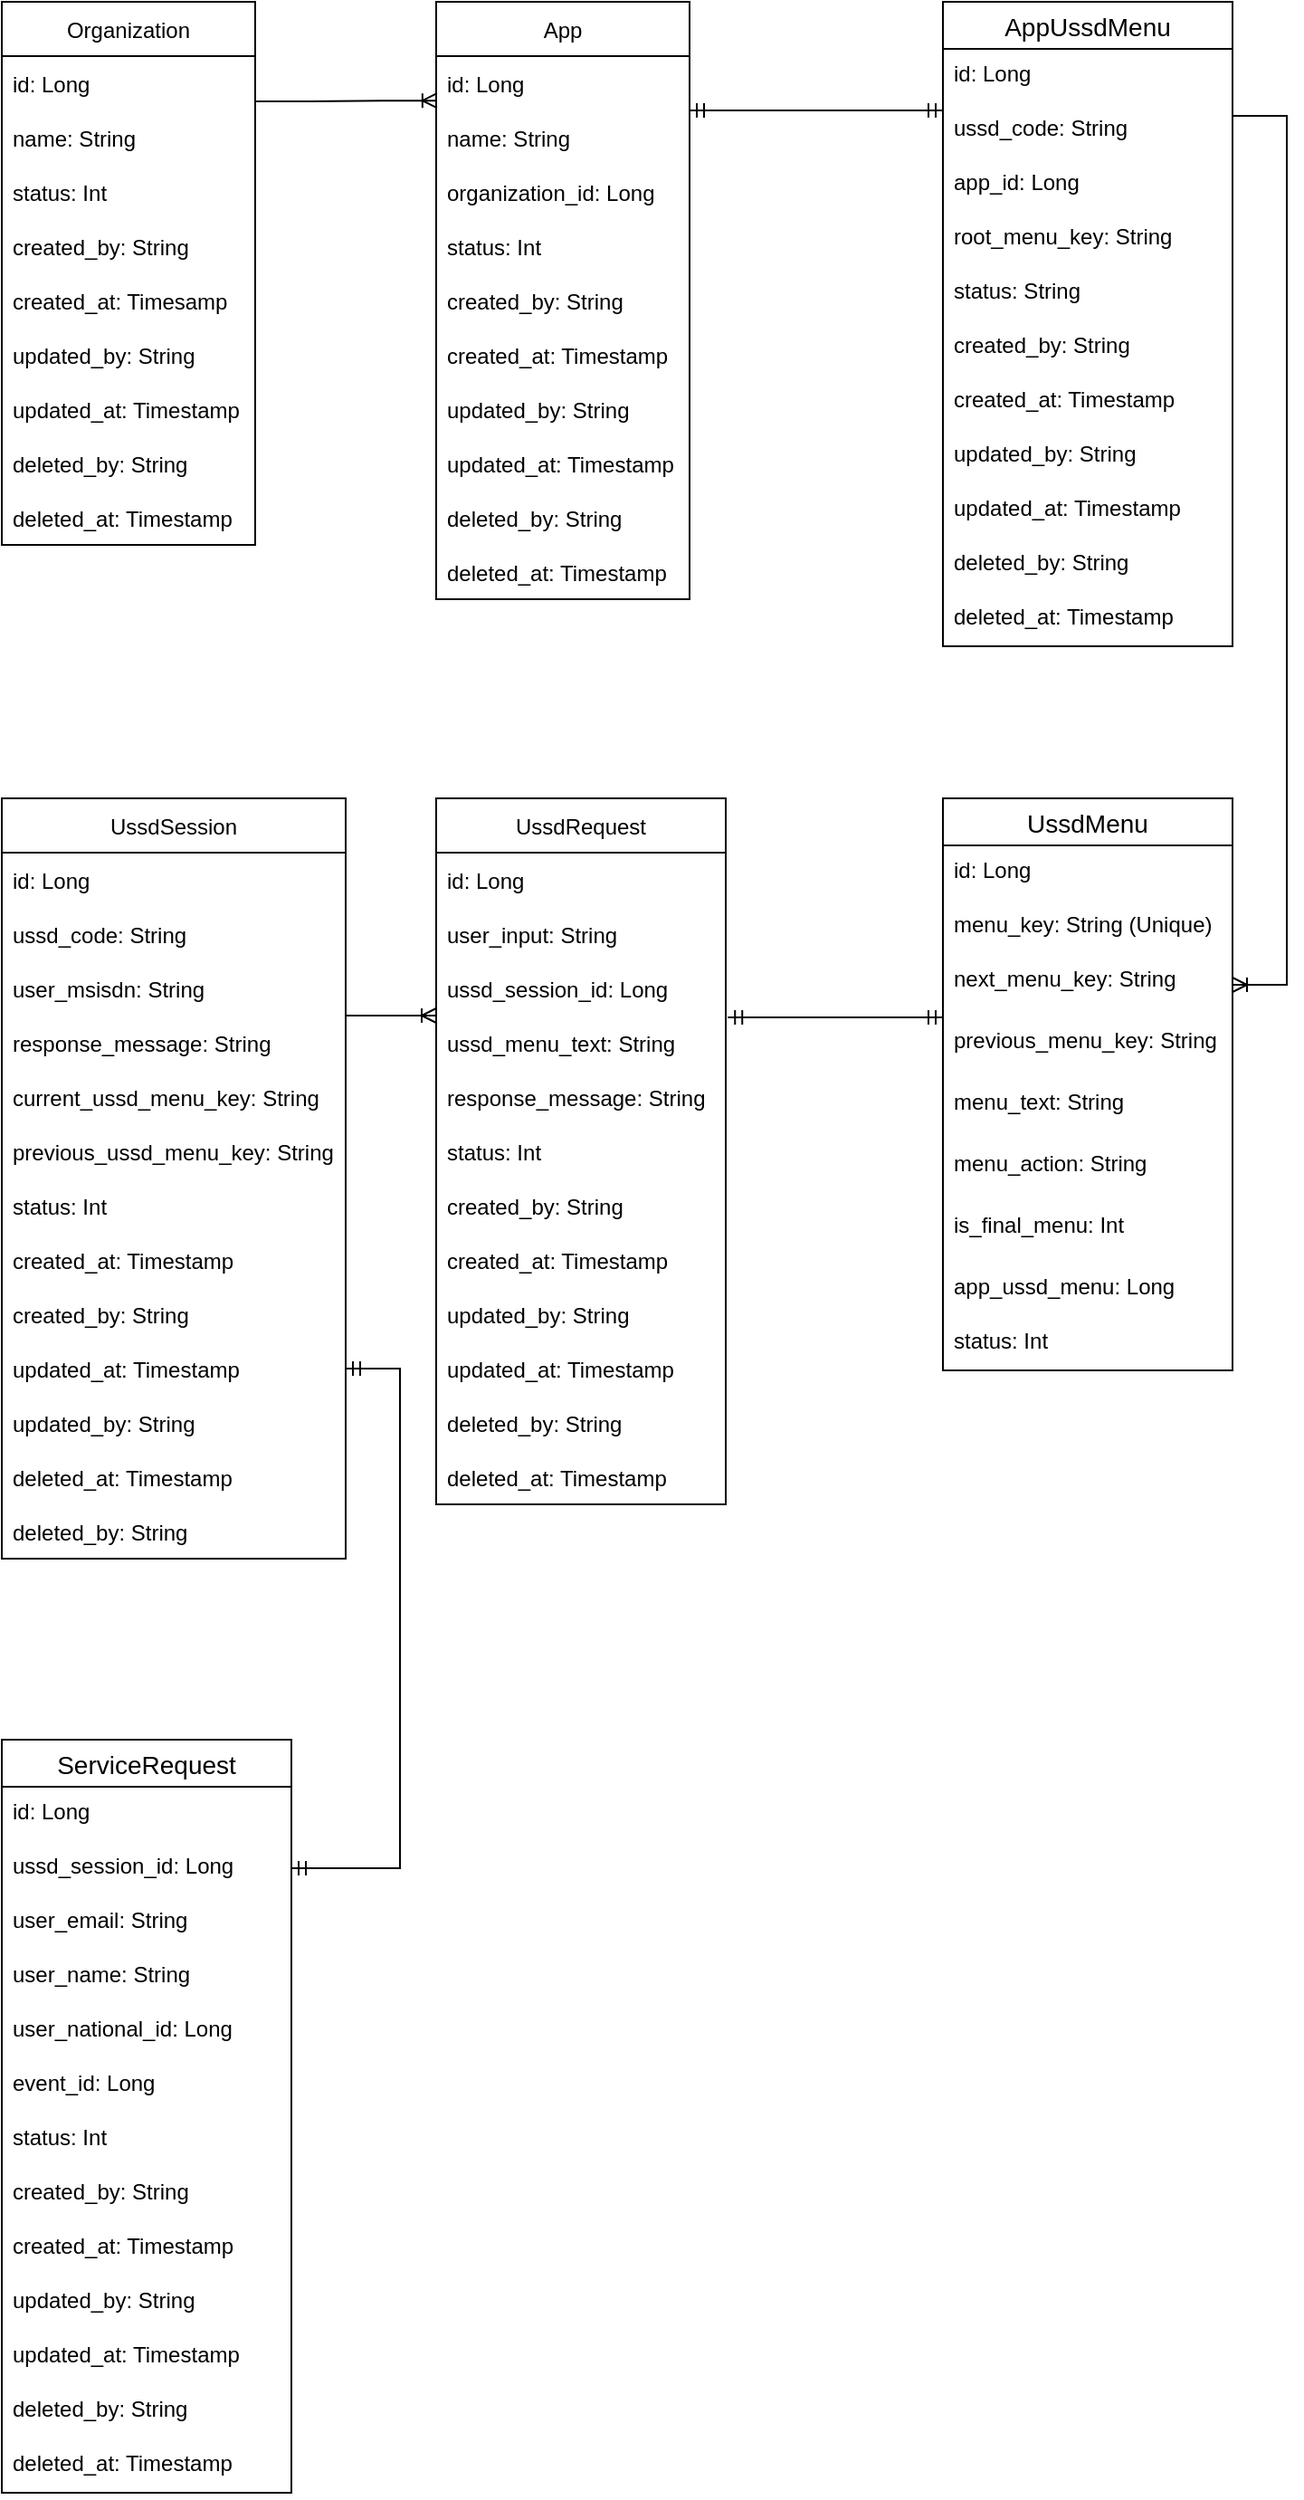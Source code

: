 <mxfile version="16.6.2" type="github" pages="2">
  <diagram id="KvQ5R8EBYwUY4ksD6bvi" name="ERD">
    <mxGraphModel dx="1472" dy="684" grid="1" gridSize="10" guides="1" tooltips="1" connect="1" arrows="1" fold="1" page="1" pageScale="1" pageWidth="1169" pageHeight="1654" math="0" shadow="0">
      <root>
        <mxCell id="0" />
        <mxCell id="1" parent="0" />
        <mxCell id="mJyw6XsFkIW_8hc0mJWz-1" value="Organization" style="swimlane;fontStyle=0;childLayout=stackLayout;horizontal=1;startSize=30;horizontalStack=0;resizeParent=1;resizeParentMax=0;resizeLast=0;collapsible=1;marginBottom=0;" parent="1" vertex="1">
          <mxGeometry x="40" y="40" width="140" height="300" as="geometry" />
        </mxCell>
        <mxCell id="mJyw6XsFkIW_8hc0mJWz-2" value="id: Long" style="text;strokeColor=none;fillColor=none;align=left;verticalAlign=middle;spacingLeft=4;spacingRight=4;overflow=hidden;points=[[0,0.5],[1,0.5]];portConstraint=eastwest;rotatable=0;" parent="mJyw6XsFkIW_8hc0mJWz-1" vertex="1">
          <mxGeometry y="30" width="140" height="30" as="geometry" />
        </mxCell>
        <mxCell id="mJyw6XsFkIW_8hc0mJWz-3" value="name: String" style="text;strokeColor=none;fillColor=none;align=left;verticalAlign=middle;spacingLeft=4;spacingRight=4;overflow=hidden;points=[[0,0.5],[1,0.5]];portConstraint=eastwest;rotatable=0;" parent="mJyw6XsFkIW_8hc0mJWz-1" vertex="1">
          <mxGeometry y="60" width="140" height="30" as="geometry" />
        </mxCell>
        <mxCell id="mJyw6XsFkIW_8hc0mJWz-42" value="status: Int" style="text;strokeColor=none;fillColor=none;align=left;verticalAlign=middle;spacingLeft=4;spacingRight=4;overflow=hidden;points=[[0,0.5],[1,0.5]];portConstraint=eastwest;rotatable=0;" parent="mJyw6XsFkIW_8hc0mJWz-1" vertex="1">
          <mxGeometry y="90" width="140" height="30" as="geometry" />
        </mxCell>
        <mxCell id="mJyw6XsFkIW_8hc0mJWz-45" value="created_by: String" style="text;strokeColor=none;fillColor=none;align=left;verticalAlign=middle;spacingLeft=4;spacingRight=4;overflow=hidden;points=[[0,0.5],[1,0.5]];portConstraint=eastwest;rotatable=0;" parent="mJyw6XsFkIW_8hc0mJWz-1" vertex="1">
          <mxGeometry y="120" width="140" height="30" as="geometry" />
        </mxCell>
        <mxCell id="mJyw6XsFkIW_8hc0mJWz-46" value="created_at: Timesamp" style="text;strokeColor=none;fillColor=none;align=left;verticalAlign=middle;spacingLeft=4;spacingRight=4;overflow=hidden;points=[[0,0.5],[1,0.5]];portConstraint=eastwest;rotatable=0;" parent="mJyw6XsFkIW_8hc0mJWz-1" vertex="1">
          <mxGeometry y="150" width="140" height="30" as="geometry" />
        </mxCell>
        <mxCell id="mJyw6XsFkIW_8hc0mJWz-47" value="updated_by: String" style="text;strokeColor=none;fillColor=none;align=left;verticalAlign=middle;spacingLeft=4;spacingRight=4;overflow=hidden;points=[[0,0.5],[1,0.5]];portConstraint=eastwest;rotatable=0;" parent="mJyw6XsFkIW_8hc0mJWz-1" vertex="1">
          <mxGeometry y="180" width="140" height="30" as="geometry" />
        </mxCell>
        <mxCell id="mJyw6XsFkIW_8hc0mJWz-48" value="updated_at: Timestamp" style="text;strokeColor=none;fillColor=none;align=left;verticalAlign=middle;spacingLeft=4;spacingRight=4;overflow=hidden;points=[[0,0.5],[1,0.5]];portConstraint=eastwest;rotatable=0;" parent="mJyw6XsFkIW_8hc0mJWz-1" vertex="1">
          <mxGeometry y="210" width="140" height="30" as="geometry" />
        </mxCell>
        <mxCell id="mJyw6XsFkIW_8hc0mJWz-49" value="deleted_by: String" style="text;strokeColor=none;fillColor=none;align=left;verticalAlign=middle;spacingLeft=4;spacingRight=4;overflow=hidden;points=[[0,0.5],[1,0.5]];portConstraint=eastwest;rotatable=0;" parent="mJyw6XsFkIW_8hc0mJWz-1" vertex="1">
          <mxGeometry y="240" width="140" height="30" as="geometry" />
        </mxCell>
        <mxCell id="mJyw6XsFkIW_8hc0mJWz-50" value="deleted_at: Timestamp" style="text;strokeColor=none;fillColor=none;align=left;verticalAlign=middle;spacingLeft=4;spacingRight=4;overflow=hidden;points=[[0,0.5],[1,0.5]];portConstraint=eastwest;rotatable=0;" parent="mJyw6XsFkIW_8hc0mJWz-1" vertex="1">
          <mxGeometry y="270" width="140" height="30" as="geometry" />
        </mxCell>
        <mxCell id="mJyw6XsFkIW_8hc0mJWz-5" value="App" style="swimlane;fontStyle=0;childLayout=stackLayout;horizontal=1;startSize=30;horizontalStack=0;resizeParent=1;resizeParentMax=0;resizeLast=0;collapsible=1;marginBottom=0;" parent="1" vertex="1">
          <mxGeometry x="280" y="40" width="140" height="330" as="geometry" />
        </mxCell>
        <mxCell id="mJyw6XsFkIW_8hc0mJWz-6" value="id: Long" style="text;strokeColor=none;fillColor=none;align=left;verticalAlign=middle;spacingLeft=4;spacingRight=4;overflow=hidden;points=[[0,0.5],[1,0.5]];portConstraint=eastwest;rotatable=0;" parent="mJyw6XsFkIW_8hc0mJWz-5" vertex="1">
          <mxGeometry y="30" width="140" height="30" as="geometry" />
        </mxCell>
        <mxCell id="mJyw6XsFkIW_8hc0mJWz-7" value="name: String" style="text;strokeColor=none;fillColor=none;align=left;verticalAlign=middle;spacingLeft=4;spacingRight=4;overflow=hidden;points=[[0,0.5],[1,0.5]];portConstraint=eastwest;rotatable=0;" parent="mJyw6XsFkIW_8hc0mJWz-5" vertex="1">
          <mxGeometry y="60" width="140" height="30" as="geometry" />
        </mxCell>
        <mxCell id="mJyw6XsFkIW_8hc0mJWz-8" value="organization_id: Long" style="text;strokeColor=none;fillColor=none;align=left;verticalAlign=middle;spacingLeft=4;spacingRight=4;overflow=hidden;points=[[0,0.5],[1,0.5]];portConstraint=eastwest;rotatable=0;" parent="mJyw6XsFkIW_8hc0mJWz-5" vertex="1">
          <mxGeometry y="90" width="140" height="30" as="geometry" />
        </mxCell>
        <mxCell id="mJyw6XsFkIW_8hc0mJWz-43" value="status: Int" style="text;strokeColor=none;fillColor=none;align=left;verticalAlign=middle;spacingLeft=4;spacingRight=4;overflow=hidden;points=[[0,0.5],[1,0.5]];portConstraint=eastwest;rotatable=0;" parent="mJyw6XsFkIW_8hc0mJWz-5" vertex="1">
          <mxGeometry y="120" width="140" height="30" as="geometry" />
        </mxCell>
        <mxCell id="mJyw6XsFkIW_8hc0mJWz-51" value="created_by: String" style="text;strokeColor=none;fillColor=none;align=left;verticalAlign=middle;spacingLeft=4;spacingRight=4;overflow=hidden;points=[[0,0.5],[1,0.5]];portConstraint=eastwest;rotatable=0;" parent="mJyw6XsFkIW_8hc0mJWz-5" vertex="1">
          <mxGeometry y="150" width="140" height="30" as="geometry" />
        </mxCell>
        <mxCell id="mJyw6XsFkIW_8hc0mJWz-58" value="created_at: Timestamp" style="text;strokeColor=none;fillColor=none;align=left;verticalAlign=middle;spacingLeft=4;spacingRight=4;overflow=hidden;points=[[0,0.5],[1,0.5]];portConstraint=eastwest;rotatable=0;" parent="mJyw6XsFkIW_8hc0mJWz-5" vertex="1">
          <mxGeometry y="180" width="140" height="30" as="geometry" />
        </mxCell>
        <mxCell id="mJyw6XsFkIW_8hc0mJWz-59" value="updated_by: String" style="text;strokeColor=none;fillColor=none;align=left;verticalAlign=middle;spacingLeft=4;spacingRight=4;overflow=hidden;points=[[0,0.5],[1,0.5]];portConstraint=eastwest;rotatable=0;" parent="mJyw6XsFkIW_8hc0mJWz-5" vertex="1">
          <mxGeometry y="210" width="140" height="30" as="geometry" />
        </mxCell>
        <mxCell id="mJyw6XsFkIW_8hc0mJWz-60" value="updated_at: Timestamp" style="text;strokeColor=none;fillColor=none;align=left;verticalAlign=middle;spacingLeft=4;spacingRight=4;overflow=hidden;points=[[0,0.5],[1,0.5]];portConstraint=eastwest;rotatable=0;" parent="mJyw6XsFkIW_8hc0mJWz-5" vertex="1">
          <mxGeometry y="240" width="140" height="30" as="geometry" />
        </mxCell>
        <mxCell id="mJyw6XsFkIW_8hc0mJWz-61" value="deleted_by: String" style="text;strokeColor=none;fillColor=none;align=left;verticalAlign=middle;spacingLeft=4;spacingRight=4;overflow=hidden;points=[[0,0.5],[1,0.5]];portConstraint=eastwest;rotatable=0;" parent="mJyw6XsFkIW_8hc0mJWz-5" vertex="1">
          <mxGeometry y="270" width="140" height="30" as="geometry" />
        </mxCell>
        <mxCell id="mJyw6XsFkIW_8hc0mJWz-62" value="deleted_at: Timestamp" style="text;strokeColor=none;fillColor=none;align=left;verticalAlign=middle;spacingLeft=4;spacingRight=4;overflow=hidden;points=[[0,0.5],[1,0.5]];portConstraint=eastwest;rotatable=0;" parent="mJyw6XsFkIW_8hc0mJWz-5" vertex="1">
          <mxGeometry y="300" width="140" height="30" as="geometry" />
        </mxCell>
        <mxCell id="mJyw6XsFkIW_8hc0mJWz-23" value="" style="edgeStyle=entityRelationEdgeStyle;fontSize=12;html=1;endArrow=ERoneToMany;rounded=0;entryX=0.003;entryY=0.82;entryDx=0;entryDy=0;entryPerimeter=0;" parent="1" target="mJyw6XsFkIW_8hc0mJWz-6" edge="1">
          <mxGeometry width="100" height="100" relative="1" as="geometry">
            <mxPoint x="180" y="95" as="sourcePoint" />
            <mxPoint x="470" y="270" as="targetPoint" />
          </mxGeometry>
        </mxCell>
        <mxCell id="mJyw6XsFkIW_8hc0mJWz-24" value="UssdMenu" style="swimlane;fontStyle=0;childLayout=stackLayout;horizontal=1;startSize=26;horizontalStack=0;resizeParent=1;resizeParentMax=0;resizeLast=0;collapsible=1;marginBottom=0;align=center;fontSize=14;" parent="1" vertex="1">
          <mxGeometry x="560" y="480" width="160" height="316" as="geometry" />
        </mxCell>
        <mxCell id="mJyw6XsFkIW_8hc0mJWz-25" value="id: Long" style="text;strokeColor=none;fillColor=none;spacingLeft=4;spacingRight=4;overflow=hidden;rotatable=0;points=[[0,0.5],[1,0.5]];portConstraint=eastwest;fontSize=12;" parent="mJyw6XsFkIW_8hc0mJWz-24" vertex="1">
          <mxGeometry y="26" width="160" height="30" as="geometry" />
        </mxCell>
        <mxCell id="mJyw6XsFkIW_8hc0mJWz-26" value="menu_key: String (Unique)" style="text;strokeColor=none;fillColor=none;spacingLeft=4;spacingRight=4;overflow=hidden;rotatable=0;points=[[0,0.5],[1,0.5]];portConstraint=eastwest;fontSize=12;" parent="mJyw6XsFkIW_8hc0mJWz-24" vertex="1">
          <mxGeometry y="56" width="160" height="30" as="geometry" />
        </mxCell>
        <mxCell id="mJyw6XsFkIW_8hc0mJWz-27" value="next_menu_key: String" style="text;strokeColor=none;fillColor=none;spacingLeft=4;spacingRight=4;overflow=hidden;rotatable=0;points=[[0,0.5],[1,0.5]];portConstraint=eastwest;fontSize=12;" parent="mJyw6XsFkIW_8hc0mJWz-24" vertex="1">
          <mxGeometry y="86" width="160" height="34" as="geometry" />
        </mxCell>
        <mxCell id="mJyw6XsFkIW_8hc0mJWz-28" value="previous_menu_key: String" style="text;strokeColor=none;fillColor=none;spacingLeft=4;spacingRight=4;overflow=hidden;rotatable=0;points=[[0,0.5],[1,0.5]];portConstraint=eastwest;fontSize=12;" parent="mJyw6XsFkIW_8hc0mJWz-24" vertex="1">
          <mxGeometry y="120" width="160" height="34" as="geometry" />
        </mxCell>
        <mxCell id="mJyw6XsFkIW_8hc0mJWz-29" value="menu_text: String" style="text;strokeColor=none;fillColor=none;spacingLeft=4;spacingRight=4;overflow=hidden;rotatable=0;points=[[0,0.5],[1,0.5]];portConstraint=eastwest;fontSize=12;" parent="mJyw6XsFkIW_8hc0mJWz-24" vertex="1">
          <mxGeometry y="154" width="160" height="34" as="geometry" />
        </mxCell>
        <mxCell id="mJyw6XsFkIW_8hc0mJWz-39" value="menu_action: String" style="text;strokeColor=none;fillColor=none;spacingLeft=4;spacingRight=4;overflow=hidden;rotatable=0;points=[[0,0.5],[1,0.5]];portConstraint=eastwest;fontSize=12;" parent="mJyw6XsFkIW_8hc0mJWz-24" vertex="1">
          <mxGeometry y="188" width="160" height="34" as="geometry" />
        </mxCell>
        <mxCell id="mJyw6XsFkIW_8hc0mJWz-41" value="is_final_menu: Int" style="text;strokeColor=none;fillColor=none;spacingLeft=4;spacingRight=4;overflow=hidden;rotatable=0;points=[[0,0.5],[1,0.5]];portConstraint=eastwest;fontSize=12;" parent="mJyw6XsFkIW_8hc0mJWz-24" vertex="1">
          <mxGeometry y="222" width="160" height="34" as="geometry" />
        </mxCell>
        <mxCell id="mJyw6XsFkIW_8hc0mJWz-63" value="app_ussd_menu: Long" style="text;strokeColor=none;fillColor=none;spacingLeft=4;spacingRight=4;overflow=hidden;rotatable=0;points=[[0,0.5],[1,0.5]];portConstraint=eastwest;fontSize=12;" parent="mJyw6XsFkIW_8hc0mJWz-24" vertex="1">
          <mxGeometry y="256" width="160" height="30" as="geometry" />
        </mxCell>
        <mxCell id="GlEYW9tfqI5fet_0SVPQ-40" value="status: Int" style="text;strokeColor=none;fillColor=none;spacingLeft=4;spacingRight=4;overflow=hidden;rotatable=0;points=[[0,0.5],[1,0.5]];portConstraint=eastwest;fontSize=12;" vertex="1" parent="mJyw6XsFkIW_8hc0mJWz-24">
          <mxGeometry y="286" width="160" height="30" as="geometry" />
        </mxCell>
        <mxCell id="mJyw6XsFkIW_8hc0mJWz-31" value="AppUssdMenu" style="swimlane;fontStyle=0;childLayout=stackLayout;horizontal=1;startSize=26;horizontalStack=0;resizeParent=1;resizeParentMax=0;resizeLast=0;collapsible=1;marginBottom=0;align=center;fontSize=14;" parent="1" vertex="1">
          <mxGeometry x="560" y="40" width="160" height="356" as="geometry" />
        </mxCell>
        <mxCell id="mJyw6XsFkIW_8hc0mJWz-32" value="id: Long" style="text;strokeColor=none;fillColor=none;spacingLeft=4;spacingRight=4;overflow=hidden;rotatable=0;points=[[0,0.5],[1,0.5]];portConstraint=eastwest;fontSize=12;" parent="mJyw6XsFkIW_8hc0mJWz-31" vertex="1">
          <mxGeometry y="26" width="160" height="30" as="geometry" />
        </mxCell>
        <mxCell id="mJyw6XsFkIW_8hc0mJWz-33" value="ussd_code: String" style="text;strokeColor=none;fillColor=none;spacingLeft=4;spacingRight=4;overflow=hidden;rotatable=0;points=[[0,0.5],[1,0.5]];portConstraint=eastwest;fontSize=12;" parent="mJyw6XsFkIW_8hc0mJWz-31" vertex="1">
          <mxGeometry y="56" width="160" height="30" as="geometry" />
        </mxCell>
        <mxCell id="mJyw6XsFkIW_8hc0mJWz-34" value="app_id: Long" style="text;strokeColor=none;fillColor=none;spacingLeft=4;spacingRight=4;overflow=hidden;rotatable=0;points=[[0,0.5],[1,0.5]];portConstraint=eastwest;fontSize=12;" parent="mJyw6XsFkIW_8hc0mJWz-31" vertex="1">
          <mxGeometry y="86" width="160" height="30" as="geometry" />
        </mxCell>
        <mxCell id="mJyw6XsFkIW_8hc0mJWz-40" value="root_menu_key: String" style="text;strokeColor=none;fillColor=none;spacingLeft=4;spacingRight=4;overflow=hidden;rotatable=0;points=[[0,0.5],[1,0.5]];portConstraint=eastwest;fontSize=12;" parent="mJyw6XsFkIW_8hc0mJWz-31" vertex="1">
          <mxGeometry y="116" width="160" height="30" as="geometry" />
        </mxCell>
        <mxCell id="mJyw6XsFkIW_8hc0mJWz-44" value="status: String" style="text;strokeColor=none;fillColor=none;spacingLeft=4;spacingRight=4;overflow=hidden;rotatable=0;points=[[0,0.5],[1,0.5]];portConstraint=eastwest;fontSize=12;" parent="mJyw6XsFkIW_8hc0mJWz-31" vertex="1">
          <mxGeometry y="146" width="160" height="30" as="geometry" />
        </mxCell>
        <mxCell id="6i5yglQuE1BQO9XLoFf_-1" value="created_by: String" style="text;strokeColor=none;fillColor=none;spacingLeft=4;spacingRight=4;overflow=hidden;rotatable=0;points=[[0,0.5],[1,0.5]];portConstraint=eastwest;fontSize=12;" vertex="1" parent="mJyw6XsFkIW_8hc0mJWz-31">
          <mxGeometry y="176" width="160" height="30" as="geometry" />
        </mxCell>
        <mxCell id="6i5yglQuE1BQO9XLoFf_-2" value="created_at: Timestamp" style="text;strokeColor=none;fillColor=none;spacingLeft=4;spacingRight=4;overflow=hidden;rotatable=0;points=[[0,0.5],[1,0.5]];portConstraint=eastwest;fontSize=12;" vertex="1" parent="mJyw6XsFkIW_8hc0mJWz-31">
          <mxGeometry y="206" width="160" height="30" as="geometry" />
        </mxCell>
        <mxCell id="6i5yglQuE1BQO9XLoFf_-3" value="updated_by: String" style="text;strokeColor=none;fillColor=none;spacingLeft=4;spacingRight=4;overflow=hidden;rotatable=0;points=[[0,0.5],[1,0.5]];portConstraint=eastwest;fontSize=12;" vertex="1" parent="mJyw6XsFkIW_8hc0mJWz-31">
          <mxGeometry y="236" width="160" height="30" as="geometry" />
        </mxCell>
        <mxCell id="6i5yglQuE1BQO9XLoFf_-4" value="updated_at: Timestamp" style="text;strokeColor=none;fillColor=none;spacingLeft=4;spacingRight=4;overflow=hidden;rotatable=0;points=[[0,0.5],[1,0.5]];portConstraint=eastwest;fontSize=12;" vertex="1" parent="mJyw6XsFkIW_8hc0mJWz-31">
          <mxGeometry y="266" width="160" height="30" as="geometry" />
        </mxCell>
        <mxCell id="6i5yglQuE1BQO9XLoFf_-5" value="deleted_by: String" style="text;strokeColor=none;fillColor=none;spacingLeft=4;spacingRight=4;overflow=hidden;rotatable=0;points=[[0,0.5],[1,0.5]];portConstraint=eastwest;fontSize=12;" vertex="1" parent="mJyw6XsFkIW_8hc0mJWz-31">
          <mxGeometry y="296" width="160" height="30" as="geometry" />
        </mxCell>
        <mxCell id="6i5yglQuE1BQO9XLoFf_-6" value="deleted_at: Timestamp" style="text;strokeColor=none;fillColor=none;spacingLeft=4;spacingRight=4;overflow=hidden;rotatable=0;points=[[0,0.5],[1,0.5]];portConstraint=eastwest;fontSize=12;" vertex="1" parent="mJyw6XsFkIW_8hc0mJWz-31">
          <mxGeometry y="326" width="160" height="30" as="geometry" />
        </mxCell>
        <mxCell id="mJyw6XsFkIW_8hc0mJWz-37" value="" style="edgeStyle=entityRelationEdgeStyle;fontSize=12;html=1;endArrow=ERmandOne;startArrow=ERmandOne;rounded=0;" parent="1" edge="1">
          <mxGeometry width="100" height="100" relative="1" as="geometry">
            <mxPoint x="420" y="100" as="sourcePoint" />
            <mxPoint x="560" y="100" as="targetPoint" />
          </mxGeometry>
        </mxCell>
        <mxCell id="mJyw6XsFkIW_8hc0mJWz-38" value="" style="edgeStyle=entityRelationEdgeStyle;fontSize=12;html=1;endArrow=ERoneToMany;rounded=0;entryX=1;entryY=0.5;entryDx=0;entryDy=0;" parent="1" target="mJyw6XsFkIW_8hc0mJWz-27" edge="1">
          <mxGeometry width="100" height="100" relative="1" as="geometry">
            <mxPoint x="720" y="103" as="sourcePoint" />
            <mxPoint x="790" y="460" as="targetPoint" />
          </mxGeometry>
        </mxCell>
        <mxCell id="GlEYW9tfqI5fet_0SVPQ-1" value="UssdSession" style="swimlane;fontStyle=0;childLayout=stackLayout;horizontal=1;startSize=30;horizontalStack=0;resizeParent=1;resizeParentMax=0;resizeLast=0;collapsible=1;marginBottom=0;" vertex="1" parent="1">
          <mxGeometry x="40" y="480" width="190" height="420" as="geometry" />
        </mxCell>
        <mxCell id="GlEYW9tfqI5fet_0SVPQ-2" value="id: Long" style="text;strokeColor=none;fillColor=none;align=left;verticalAlign=middle;spacingLeft=4;spacingRight=4;overflow=hidden;points=[[0,0.5],[1,0.5]];portConstraint=eastwest;rotatable=0;" vertex="1" parent="GlEYW9tfqI5fet_0SVPQ-1">
          <mxGeometry y="30" width="190" height="30" as="geometry" />
        </mxCell>
        <mxCell id="GlEYW9tfqI5fet_0SVPQ-3" value="ussd_code: String" style="text;strokeColor=none;fillColor=none;align=left;verticalAlign=middle;spacingLeft=4;spacingRight=4;overflow=hidden;points=[[0,0.5],[1,0.5]];portConstraint=eastwest;rotatable=0;" vertex="1" parent="GlEYW9tfqI5fet_0SVPQ-1">
          <mxGeometry y="60" width="190" height="30" as="geometry" />
        </mxCell>
        <mxCell id="GlEYW9tfqI5fet_0SVPQ-43" value="user_msisdn: String" style="text;strokeColor=none;fillColor=none;align=left;verticalAlign=middle;spacingLeft=4;spacingRight=4;overflow=hidden;points=[[0,0.5],[1,0.5]];portConstraint=eastwest;rotatable=0;" vertex="1" parent="GlEYW9tfqI5fet_0SVPQ-1">
          <mxGeometry y="90" width="190" height="30" as="geometry" />
        </mxCell>
        <mxCell id="GlEYW9tfqI5fet_0SVPQ-28" value="response_message: String" style="text;strokeColor=none;fillColor=none;align=left;verticalAlign=middle;spacingLeft=4;spacingRight=4;overflow=hidden;points=[[0,0.5],[1,0.5]];portConstraint=eastwest;rotatable=0;" vertex="1" parent="GlEYW9tfqI5fet_0SVPQ-1">
          <mxGeometry y="120" width="190" height="30" as="geometry" />
        </mxCell>
        <mxCell id="6i5yglQuE1BQO9XLoFf_-7" value="current_ussd_menu_key: String" style="text;strokeColor=none;fillColor=none;align=left;verticalAlign=middle;spacingLeft=4;spacingRight=4;overflow=hidden;points=[[0,0.5],[1,0.5]];portConstraint=eastwest;rotatable=0;" vertex="1" parent="GlEYW9tfqI5fet_0SVPQ-1">
          <mxGeometry y="150" width="190" height="30" as="geometry" />
        </mxCell>
        <mxCell id="6i5yglQuE1BQO9XLoFf_-8" value="previous_ussd_menu_key: String" style="text;strokeColor=none;fillColor=none;align=left;verticalAlign=middle;spacingLeft=4;spacingRight=4;overflow=hidden;points=[[0,0.5],[1,0.5]];portConstraint=eastwest;rotatable=0;" vertex="1" parent="GlEYW9tfqI5fet_0SVPQ-1">
          <mxGeometry y="180" width="190" height="30" as="geometry" />
        </mxCell>
        <mxCell id="GlEYW9tfqI5fet_0SVPQ-27" value="status: Int" style="text;strokeColor=none;fillColor=none;align=left;verticalAlign=middle;spacingLeft=4;spacingRight=4;overflow=hidden;points=[[0,0.5],[1,0.5]];portConstraint=eastwest;rotatable=0;" vertex="1" parent="GlEYW9tfqI5fet_0SVPQ-1">
          <mxGeometry y="210" width="190" height="30" as="geometry" />
        </mxCell>
        <mxCell id="GlEYW9tfqI5fet_0SVPQ-4" value="created_at: Timestamp" style="text;strokeColor=none;fillColor=none;align=left;verticalAlign=middle;spacingLeft=4;spacingRight=4;overflow=hidden;points=[[0,0.5],[1,0.5]];portConstraint=eastwest;rotatable=0;" vertex="1" parent="GlEYW9tfqI5fet_0SVPQ-1">
          <mxGeometry y="240" width="190" height="30" as="geometry" />
        </mxCell>
        <mxCell id="GlEYW9tfqI5fet_0SVPQ-5" value="created_by: String" style="text;strokeColor=none;fillColor=none;align=left;verticalAlign=middle;spacingLeft=4;spacingRight=4;overflow=hidden;points=[[0,0.5],[1,0.5]];portConstraint=eastwest;rotatable=0;" vertex="1" parent="GlEYW9tfqI5fet_0SVPQ-1">
          <mxGeometry y="270" width="190" height="30" as="geometry" />
        </mxCell>
        <mxCell id="GlEYW9tfqI5fet_0SVPQ-6" value="updated_at: Timestamp" style="text;strokeColor=none;fillColor=none;align=left;verticalAlign=middle;spacingLeft=4;spacingRight=4;overflow=hidden;points=[[0,0.5],[1,0.5]];portConstraint=eastwest;rotatable=0;" vertex="1" parent="GlEYW9tfqI5fet_0SVPQ-1">
          <mxGeometry y="300" width="190" height="30" as="geometry" />
        </mxCell>
        <mxCell id="GlEYW9tfqI5fet_0SVPQ-7" value="updated_by: String" style="text;strokeColor=none;fillColor=none;align=left;verticalAlign=middle;spacingLeft=4;spacingRight=4;overflow=hidden;points=[[0,0.5],[1,0.5]];portConstraint=eastwest;rotatable=0;" vertex="1" parent="GlEYW9tfqI5fet_0SVPQ-1">
          <mxGeometry y="330" width="190" height="30" as="geometry" />
        </mxCell>
        <mxCell id="GlEYW9tfqI5fet_0SVPQ-8" value="deleted_at: Timestamp" style="text;strokeColor=none;fillColor=none;align=left;verticalAlign=middle;spacingLeft=4;spacingRight=4;overflow=hidden;points=[[0,0.5],[1,0.5]];portConstraint=eastwest;rotatable=0;" vertex="1" parent="GlEYW9tfqI5fet_0SVPQ-1">
          <mxGeometry y="360" width="190" height="30" as="geometry" />
        </mxCell>
        <mxCell id="GlEYW9tfqI5fet_0SVPQ-9" value="deleted_by: String" style="text;strokeColor=none;fillColor=none;align=left;verticalAlign=middle;spacingLeft=4;spacingRight=4;overflow=hidden;points=[[0,0.5],[1,0.5]];portConstraint=eastwest;rotatable=0;" vertex="1" parent="GlEYW9tfqI5fet_0SVPQ-1">
          <mxGeometry y="390" width="190" height="30" as="geometry" />
        </mxCell>
        <mxCell id="GlEYW9tfqI5fet_0SVPQ-10" value="UssdRequest" style="swimlane;fontStyle=0;childLayout=stackLayout;horizontal=1;startSize=30;horizontalStack=0;resizeParent=1;resizeParentMax=0;resizeLast=0;collapsible=1;marginBottom=0;" vertex="1" parent="1">
          <mxGeometry x="280" y="480" width="160" height="390" as="geometry" />
        </mxCell>
        <mxCell id="GlEYW9tfqI5fet_0SVPQ-11" value="id: Long" style="text;strokeColor=none;fillColor=none;align=left;verticalAlign=middle;spacingLeft=4;spacingRight=4;overflow=hidden;points=[[0,0.5],[1,0.5]];portConstraint=eastwest;rotatable=0;" vertex="1" parent="GlEYW9tfqI5fet_0SVPQ-10">
          <mxGeometry y="30" width="160" height="30" as="geometry" />
        </mxCell>
        <mxCell id="GlEYW9tfqI5fet_0SVPQ-12" value="user_input: String" style="text;strokeColor=none;fillColor=none;align=left;verticalAlign=middle;spacingLeft=4;spacingRight=4;overflow=hidden;points=[[0,0.5],[1,0.5]];portConstraint=eastwest;rotatable=0;" vertex="1" parent="GlEYW9tfqI5fet_0SVPQ-10">
          <mxGeometry y="60" width="160" height="30" as="geometry" />
        </mxCell>
        <mxCell id="GlEYW9tfqI5fet_0SVPQ-13" value="ussd_session_id: Long" style="text;strokeColor=none;fillColor=none;align=left;verticalAlign=middle;spacingLeft=4;spacingRight=4;overflow=hidden;points=[[0,0.5],[1,0.5]];portConstraint=eastwest;rotatable=0;" vertex="1" parent="GlEYW9tfqI5fet_0SVPQ-10">
          <mxGeometry y="90" width="160" height="30" as="geometry" />
        </mxCell>
        <mxCell id="GlEYW9tfqI5fet_0SVPQ-14" value="ussd_menu_text: String" style="text;strokeColor=none;fillColor=none;align=left;verticalAlign=middle;spacingLeft=4;spacingRight=4;overflow=hidden;points=[[0,0.5],[1,0.5]];portConstraint=eastwest;rotatable=0;" vertex="1" parent="GlEYW9tfqI5fet_0SVPQ-10">
          <mxGeometry y="120" width="160" height="30" as="geometry" />
        </mxCell>
        <mxCell id="GlEYW9tfqI5fet_0SVPQ-30" value="response_message: String" style="text;strokeColor=none;fillColor=none;align=left;verticalAlign=middle;spacingLeft=4;spacingRight=4;overflow=hidden;points=[[0,0.5],[1,0.5]];portConstraint=eastwest;rotatable=0;" vertex="1" parent="GlEYW9tfqI5fet_0SVPQ-10">
          <mxGeometry y="150" width="160" height="30" as="geometry" />
        </mxCell>
        <mxCell id="GlEYW9tfqI5fet_0SVPQ-29" value="status: Int" style="text;strokeColor=none;fillColor=none;align=left;verticalAlign=middle;spacingLeft=4;spacingRight=4;overflow=hidden;points=[[0,0.5],[1,0.5]];portConstraint=eastwest;rotatable=0;" vertex="1" parent="GlEYW9tfqI5fet_0SVPQ-10">
          <mxGeometry y="180" width="160" height="30" as="geometry" />
        </mxCell>
        <mxCell id="GlEYW9tfqI5fet_0SVPQ-15" value="created_by: String" style="text;strokeColor=none;fillColor=none;align=left;verticalAlign=middle;spacingLeft=4;spacingRight=4;overflow=hidden;points=[[0,0.5],[1,0.5]];portConstraint=eastwest;rotatable=0;" vertex="1" parent="GlEYW9tfqI5fet_0SVPQ-10">
          <mxGeometry y="210" width="160" height="30" as="geometry" />
        </mxCell>
        <mxCell id="GlEYW9tfqI5fet_0SVPQ-16" value="created_at: Timestamp" style="text;strokeColor=none;fillColor=none;align=left;verticalAlign=middle;spacingLeft=4;spacingRight=4;overflow=hidden;points=[[0,0.5],[1,0.5]];portConstraint=eastwest;rotatable=0;" vertex="1" parent="GlEYW9tfqI5fet_0SVPQ-10">
          <mxGeometry y="240" width="160" height="30" as="geometry" />
        </mxCell>
        <mxCell id="GlEYW9tfqI5fet_0SVPQ-17" value="updated_by: String" style="text;strokeColor=none;fillColor=none;align=left;verticalAlign=middle;spacingLeft=4;spacingRight=4;overflow=hidden;points=[[0,0.5],[1,0.5]];portConstraint=eastwest;rotatable=0;" vertex="1" parent="GlEYW9tfqI5fet_0SVPQ-10">
          <mxGeometry y="270" width="160" height="30" as="geometry" />
        </mxCell>
        <mxCell id="GlEYW9tfqI5fet_0SVPQ-18" value="updated_at: Timestamp" style="text;strokeColor=none;fillColor=none;align=left;verticalAlign=middle;spacingLeft=4;spacingRight=4;overflow=hidden;points=[[0,0.5],[1,0.5]];portConstraint=eastwest;rotatable=0;" vertex="1" parent="GlEYW9tfqI5fet_0SVPQ-10">
          <mxGeometry y="300" width="160" height="30" as="geometry" />
        </mxCell>
        <mxCell id="GlEYW9tfqI5fet_0SVPQ-19" value="deleted_by: String" style="text;strokeColor=none;fillColor=none;align=left;verticalAlign=middle;spacingLeft=4;spacingRight=4;overflow=hidden;points=[[0,0.5],[1,0.5]];portConstraint=eastwest;rotatable=0;" vertex="1" parent="GlEYW9tfqI5fet_0SVPQ-10">
          <mxGeometry y="330" width="160" height="30" as="geometry" />
        </mxCell>
        <mxCell id="GlEYW9tfqI5fet_0SVPQ-20" value="deleted_at: Timestamp" style="text;strokeColor=none;fillColor=none;align=left;verticalAlign=middle;spacingLeft=4;spacingRight=4;overflow=hidden;points=[[0,0.5],[1,0.5]];portConstraint=eastwest;rotatable=0;" vertex="1" parent="GlEYW9tfqI5fet_0SVPQ-10">
          <mxGeometry y="360" width="160" height="30" as="geometry" />
        </mxCell>
        <mxCell id="GlEYW9tfqI5fet_0SVPQ-21" value="" style="edgeStyle=entityRelationEdgeStyle;fontSize=12;html=1;endArrow=ERoneToMany;rounded=0;" edge="1" parent="1">
          <mxGeometry width="100" height="100" relative="1" as="geometry">
            <mxPoint x="230" y="600" as="sourcePoint" />
            <mxPoint x="280" y="600" as="targetPoint" />
          </mxGeometry>
        </mxCell>
        <mxCell id="GlEYW9tfqI5fet_0SVPQ-22" value="" style="edgeStyle=entityRelationEdgeStyle;fontSize=12;html=1;endArrow=ERmandOne;startArrow=ERmandOne;rounded=0;entryX=0;entryY=0.029;entryDx=0;entryDy=0;entryPerimeter=0;exitX=1.007;exitY=0.033;exitDx=0;exitDy=0;exitPerimeter=0;" edge="1" parent="1" source="GlEYW9tfqI5fet_0SVPQ-14" target="mJyw6XsFkIW_8hc0mJWz-28">
          <mxGeometry width="100" height="100" relative="1" as="geometry">
            <mxPoint x="370" y="600" as="sourcePoint" />
            <mxPoint x="470" y="500" as="targetPoint" />
          </mxGeometry>
        </mxCell>
        <mxCell id="GlEYW9tfqI5fet_0SVPQ-23" value="ServiceRequest" style="swimlane;fontStyle=0;childLayout=stackLayout;horizontal=1;startSize=26;horizontalStack=0;resizeParent=1;resizeParentMax=0;resizeLast=0;collapsible=1;marginBottom=0;align=center;fontSize=14;" vertex="1" parent="1">
          <mxGeometry x="40" y="1000" width="160" height="416" as="geometry" />
        </mxCell>
        <mxCell id="GlEYW9tfqI5fet_0SVPQ-24" value="id: Long" style="text;strokeColor=none;fillColor=none;spacingLeft=4;spacingRight=4;overflow=hidden;rotatable=0;points=[[0,0.5],[1,0.5]];portConstraint=eastwest;fontSize=12;" vertex="1" parent="GlEYW9tfqI5fet_0SVPQ-23">
          <mxGeometry y="26" width="160" height="30" as="geometry" />
        </mxCell>
        <mxCell id="GlEYW9tfqI5fet_0SVPQ-25" value="ussd_session_id: Long" style="text;strokeColor=none;fillColor=none;spacingLeft=4;spacingRight=4;overflow=hidden;rotatable=0;points=[[0,0.5],[1,0.5]];portConstraint=eastwest;fontSize=12;" vertex="1" parent="GlEYW9tfqI5fet_0SVPQ-23">
          <mxGeometry y="56" width="160" height="30" as="geometry" />
        </mxCell>
        <mxCell id="GlEYW9tfqI5fet_0SVPQ-26" value="user_email: String" style="text;strokeColor=none;fillColor=none;spacingLeft=4;spacingRight=4;overflow=hidden;rotatable=0;points=[[0,0.5],[1,0.5]];portConstraint=eastwest;fontSize=12;" vertex="1" parent="GlEYW9tfqI5fet_0SVPQ-23">
          <mxGeometry y="86" width="160" height="30" as="geometry" />
        </mxCell>
        <mxCell id="GlEYW9tfqI5fet_0SVPQ-41" value="user_name: String" style="text;strokeColor=none;fillColor=none;spacingLeft=4;spacingRight=4;overflow=hidden;rotatable=0;points=[[0,0.5],[1,0.5]];portConstraint=eastwest;fontSize=12;" vertex="1" parent="GlEYW9tfqI5fet_0SVPQ-23">
          <mxGeometry y="116" width="160" height="30" as="geometry" />
        </mxCell>
        <mxCell id="GlEYW9tfqI5fet_0SVPQ-42" value="user_national_id: Long" style="text;strokeColor=none;fillColor=none;spacingLeft=4;spacingRight=4;overflow=hidden;rotatable=0;points=[[0,0.5],[1,0.5]];portConstraint=eastwest;fontSize=12;" vertex="1" parent="GlEYW9tfqI5fet_0SVPQ-23">
          <mxGeometry y="146" width="160" height="30" as="geometry" />
        </mxCell>
        <mxCell id="GlEYW9tfqI5fet_0SVPQ-31" value="event_id: Long" style="text;strokeColor=none;fillColor=none;spacingLeft=4;spacingRight=4;overflow=hidden;rotatable=0;points=[[0,0.5],[1,0.5]];portConstraint=eastwest;fontSize=12;" vertex="1" parent="GlEYW9tfqI5fet_0SVPQ-23">
          <mxGeometry y="176" width="160" height="30" as="geometry" />
        </mxCell>
        <mxCell id="GlEYW9tfqI5fet_0SVPQ-38" value="status: Int" style="text;strokeColor=none;fillColor=none;spacingLeft=4;spacingRight=4;overflow=hidden;rotatable=0;points=[[0,0.5],[1,0.5]];portConstraint=eastwest;fontSize=12;" vertex="1" parent="GlEYW9tfqI5fet_0SVPQ-23">
          <mxGeometry y="206" width="160" height="30" as="geometry" />
        </mxCell>
        <mxCell id="GlEYW9tfqI5fet_0SVPQ-32" value="created_by: String" style="text;strokeColor=none;fillColor=none;spacingLeft=4;spacingRight=4;overflow=hidden;rotatable=0;points=[[0,0.5],[1,0.5]];portConstraint=eastwest;fontSize=12;" vertex="1" parent="GlEYW9tfqI5fet_0SVPQ-23">
          <mxGeometry y="236" width="160" height="30" as="geometry" />
        </mxCell>
        <mxCell id="GlEYW9tfqI5fet_0SVPQ-33" value="created_at: Timestamp" style="text;strokeColor=none;fillColor=none;spacingLeft=4;spacingRight=4;overflow=hidden;rotatable=0;points=[[0,0.5],[1,0.5]];portConstraint=eastwest;fontSize=12;" vertex="1" parent="GlEYW9tfqI5fet_0SVPQ-23">
          <mxGeometry y="266" width="160" height="30" as="geometry" />
        </mxCell>
        <mxCell id="GlEYW9tfqI5fet_0SVPQ-34" value="updated_by: String" style="text;strokeColor=none;fillColor=none;spacingLeft=4;spacingRight=4;overflow=hidden;rotatable=0;points=[[0,0.5],[1,0.5]];portConstraint=eastwest;fontSize=12;" vertex="1" parent="GlEYW9tfqI5fet_0SVPQ-23">
          <mxGeometry y="296" width="160" height="30" as="geometry" />
        </mxCell>
        <mxCell id="GlEYW9tfqI5fet_0SVPQ-35" value="updated_at: Timestamp" style="text;strokeColor=none;fillColor=none;spacingLeft=4;spacingRight=4;overflow=hidden;rotatable=0;points=[[0,0.5],[1,0.5]];portConstraint=eastwest;fontSize=12;" vertex="1" parent="GlEYW9tfqI5fet_0SVPQ-23">
          <mxGeometry y="326" width="160" height="30" as="geometry" />
        </mxCell>
        <mxCell id="GlEYW9tfqI5fet_0SVPQ-36" value="deleted_by: String" style="text;strokeColor=none;fillColor=none;spacingLeft=4;spacingRight=4;overflow=hidden;rotatable=0;points=[[0,0.5],[1,0.5]];portConstraint=eastwest;fontSize=12;" vertex="1" parent="GlEYW9tfqI5fet_0SVPQ-23">
          <mxGeometry y="356" width="160" height="30" as="geometry" />
        </mxCell>
        <mxCell id="GlEYW9tfqI5fet_0SVPQ-37" value="deleted_at: Timestamp" style="text;strokeColor=none;fillColor=none;spacingLeft=4;spacingRight=4;overflow=hidden;rotatable=0;points=[[0,0.5],[1,0.5]];portConstraint=eastwest;fontSize=12;" vertex="1" parent="GlEYW9tfqI5fet_0SVPQ-23">
          <mxGeometry y="386" width="160" height="30" as="geometry" />
        </mxCell>
        <mxCell id="GlEYW9tfqI5fet_0SVPQ-39" value="" style="edgeStyle=entityRelationEdgeStyle;fontSize=12;html=1;endArrow=ERmandOne;startArrow=ERmandOne;rounded=0;entryX=1;entryY=0.5;entryDx=0;entryDy=0;" edge="1" parent="1" source="GlEYW9tfqI5fet_0SVPQ-6" target="GlEYW9tfqI5fet_0SVPQ-25">
          <mxGeometry width="100" height="100" relative="1" as="geometry">
            <mxPoint x="310" y="840" as="sourcePoint" />
            <mxPoint x="410" y="740" as="targetPoint" />
          </mxGeometry>
        </mxCell>
      </root>
    </mxGraphModel>
  </diagram>
  <diagram id="iOaa5XJd2QQe-U8JilwK" name="Flowchart">
    <mxGraphModel dx="742" dy="554" grid="1" gridSize="10" guides="1" tooltips="1" connect="1" arrows="1" fold="1" page="1" pageScale="1" pageWidth="1169" pageHeight="1654" math="0" shadow="0">
      <root>
        <mxCell id="z6ZHjx3UIyDIhppJ5Le1-0" />
        <mxCell id="z6ZHjx3UIyDIhppJ5Le1-1" parent="z6ZHjx3UIyDIhppJ5Le1-0" />
        <mxCell id="z6ZHjx3UIyDIhppJ5Le1-2" value="Receive USSD&lt;br&gt;request" style="rounded=1;whiteSpace=wrap;html=1;absoluteArcSize=1;arcSize=14;strokeWidth=2;" vertex="1" parent="z6ZHjx3UIyDIhppJ5Le1-1">
          <mxGeometry x="40" y="40" width="100" height="100" as="geometry" />
        </mxCell>
        <mxCell id="z6ZHjx3UIyDIhppJ5Le1-3" value="Is session&amp;nbsp;&lt;br&gt;active?" style="strokeWidth=2;html=1;shape=mxgraph.flowchart.decision;whiteSpace=wrap;" vertex="1" parent="z6ZHjx3UIyDIhppJ5Le1-1">
          <mxGeometry x="240" y="30" width="100" height="100" as="geometry" />
        </mxCell>
        <mxCell id="z6ZHjx3UIyDIhppJ5Le1-4" value="" style="endArrow=open;endFill=1;endSize=12;html=1;rounded=0;" edge="1" parent="z6ZHjx3UIyDIhppJ5Le1-1" target="z6ZHjx3UIyDIhppJ5Le1-3">
          <mxGeometry width="160" relative="1" as="geometry">
            <mxPoint x="140" y="80" as="sourcePoint" />
            <mxPoint x="520" y="320" as="targetPoint" />
          </mxGeometry>
        </mxCell>
        <mxCell id="z6ZHjx3UIyDIhppJ5Le1-5" value="Create new USSD session" style="rounded=1;whiteSpace=wrap;html=1;absoluteArcSize=1;arcSize=14;strokeWidth=2;" vertex="1" parent="z6ZHjx3UIyDIhppJ5Le1-1">
          <mxGeometry x="240" y="240" width="100" height="100" as="geometry" />
        </mxCell>
        <mxCell id="z6ZHjx3UIyDIhppJ5Le1-6" value="" style="endArrow=open;endFill=1;endSize=12;html=1;rounded=0;exitX=0.5;exitY=1;exitDx=0;exitDy=0;exitPerimeter=0;entryX=0.5;entryY=0;entryDx=0;entryDy=0;" edge="1" parent="z6ZHjx3UIyDIhppJ5Le1-1" source="z6ZHjx3UIyDIhppJ5Le1-3" target="z6ZHjx3UIyDIhppJ5Le1-5">
          <mxGeometry width="160" relative="1" as="geometry">
            <mxPoint x="360" y="310" as="sourcePoint" />
            <mxPoint x="520" y="310" as="targetPoint" />
          </mxGeometry>
        </mxCell>
        <mxCell id="z6ZHjx3UIyDIhppJ5Le1-7" value="No" style="text;html=1;align=center;verticalAlign=middle;resizable=0;points=[];autosize=1;strokeColor=none;fillColor=none;" vertex="1" parent="z6ZHjx3UIyDIhppJ5Le1-1">
          <mxGeometry x="285" y="160" width="30" height="20" as="geometry" />
        </mxCell>
        <mxCell id="z6ZHjx3UIyDIhppJ5Le1-8" value="Retrieve appropriate menu" style="rounded=1;whiteSpace=wrap;html=1;absoluteArcSize=1;arcSize=14;strokeWidth=2;" vertex="1" parent="z6ZHjx3UIyDIhppJ5Le1-1">
          <mxGeometry x="440" y="40" width="100" height="100" as="geometry" />
        </mxCell>
        <mxCell id="eFF77InDEtkM_dEip7Iv-0" value="" style="endArrow=open;endFill=1;endSize=12;html=1;rounded=0;exitX=1;exitY=0.5;exitDx=0;exitDy=0;exitPerimeter=0;" edge="1" parent="z6ZHjx3UIyDIhppJ5Le1-1" source="z6ZHjx3UIyDIhppJ5Le1-3">
          <mxGeometry width="160" relative="1" as="geometry">
            <mxPoint x="360" y="310" as="sourcePoint" />
            <mxPoint x="440" y="80" as="targetPoint" />
          </mxGeometry>
        </mxCell>
        <mxCell id="eFF77InDEtkM_dEip7Iv-1" value="" style="edgeStyle=segmentEdgeStyle;endArrow=classic;html=1;rounded=0;entryX=0.5;entryY=1;entryDx=0;entryDy=0;exitX=1.01;exitY=0.42;exitDx=0;exitDy=0;exitPerimeter=0;" edge="1" parent="z6ZHjx3UIyDIhppJ5Le1-1" source="z6ZHjx3UIyDIhppJ5Le1-5" target="z6ZHjx3UIyDIhppJ5Le1-8">
          <mxGeometry width="50" height="50" relative="1" as="geometry">
            <mxPoint x="360" y="310" as="sourcePoint" />
            <mxPoint x="470" y="280" as="targetPoint" />
          </mxGeometry>
        </mxCell>
        <mxCell id="eFF77InDEtkM_dEip7Iv-2" value="Is menu final?" style="strokeWidth=2;html=1;shape=mxgraph.flowchart.decision;whiteSpace=wrap;" vertex="1" parent="z6ZHjx3UIyDIhppJ5Le1-1">
          <mxGeometry x="640" y="30" width="100" height="100" as="geometry" />
        </mxCell>
        <mxCell id="eFF77InDEtkM_dEip7Iv-3" value="" style="endArrow=open;endFill=1;endSize=12;html=1;rounded=0;entryX=0;entryY=0.5;entryDx=0;entryDy=0;entryPerimeter=0;" edge="1" parent="z6ZHjx3UIyDIhppJ5Le1-1" target="eFF77InDEtkM_dEip7Iv-2">
          <mxGeometry width="160" relative="1" as="geometry">
            <mxPoint x="540" y="80" as="sourcePoint" />
            <mxPoint x="690" y="310" as="targetPoint" />
          </mxGeometry>
        </mxCell>
        <mxCell id="eFF77InDEtkM_dEip7Iv-4" value="Yes" style="text;html=1;align=center;verticalAlign=middle;resizable=0;points=[];autosize=1;strokeColor=none;fillColor=none;" vertex="1" parent="z6ZHjx3UIyDIhppJ5Le1-1">
          <mxGeometry x="360" y="60" width="40" height="20" as="geometry" />
        </mxCell>
        <mxCell id="eFF77InDEtkM_dEip7Iv-5" value="Store relevant data and wait for next user response" style="rounded=1;whiteSpace=wrap;html=1;absoluteArcSize=1;arcSize=14;strokeWidth=2;" vertex="1" parent="z6ZHjx3UIyDIhppJ5Le1-1">
          <mxGeometry x="640" y="280" width="100" height="100" as="geometry" />
        </mxCell>
        <mxCell id="eFF77InDEtkM_dEip7Iv-6" value="" style="endArrow=open;endFill=1;endSize=12;html=1;rounded=0;exitX=0.5;exitY=1;exitDx=0;exitDy=0;exitPerimeter=0;" edge="1" parent="z6ZHjx3UIyDIhppJ5Le1-1" source="eFF77InDEtkM_dEip7Iv-2">
          <mxGeometry width="160" relative="1" as="geometry">
            <mxPoint x="530" y="280" as="sourcePoint" />
            <mxPoint x="690" y="280" as="targetPoint" />
          </mxGeometry>
        </mxCell>
        <mxCell id="eFF77InDEtkM_dEip7Iv-7" value="Return final menu and submit process to backend" style="rounded=1;whiteSpace=wrap;html=1;absoluteArcSize=1;arcSize=14;strokeWidth=2;" vertex="1" parent="z6ZHjx3UIyDIhppJ5Le1-1">
          <mxGeometry x="880" y="40" width="100" height="100" as="geometry" />
        </mxCell>
        <mxCell id="eFF77InDEtkM_dEip7Iv-8" value="" style="endArrow=open;endFill=1;endSize=12;html=1;rounded=0;entryX=-0.01;entryY=0.4;entryDx=0;entryDy=0;entryPerimeter=0;exitX=1;exitY=0.5;exitDx=0;exitDy=0;exitPerimeter=0;" edge="1" parent="z6ZHjx3UIyDIhppJ5Le1-1" source="eFF77InDEtkM_dEip7Iv-2" target="eFF77InDEtkM_dEip7Iv-7">
          <mxGeometry width="160" relative="1" as="geometry">
            <mxPoint x="530" y="280" as="sourcePoint" />
            <mxPoint x="690" y="280" as="targetPoint" />
          </mxGeometry>
        </mxCell>
        <mxCell id="eFF77InDEtkM_dEip7Iv-9" value="No" style="text;html=1;align=center;verticalAlign=middle;resizable=0;points=[];autosize=1;strokeColor=none;fillColor=none;" vertex="1" parent="z6ZHjx3UIyDIhppJ5Le1-1">
          <mxGeometry x="685" y="170" width="30" height="20" as="geometry" />
        </mxCell>
        <mxCell id="eFF77InDEtkM_dEip7Iv-10" value="Yes" style="text;html=1;align=center;verticalAlign=middle;resizable=0;points=[];autosize=1;strokeColor=none;fillColor=none;" vertex="1" parent="z6ZHjx3UIyDIhppJ5Le1-1">
          <mxGeometry x="780" y="60" width="40" height="20" as="geometry" />
        </mxCell>
      </root>
    </mxGraphModel>
  </diagram>
</mxfile>
